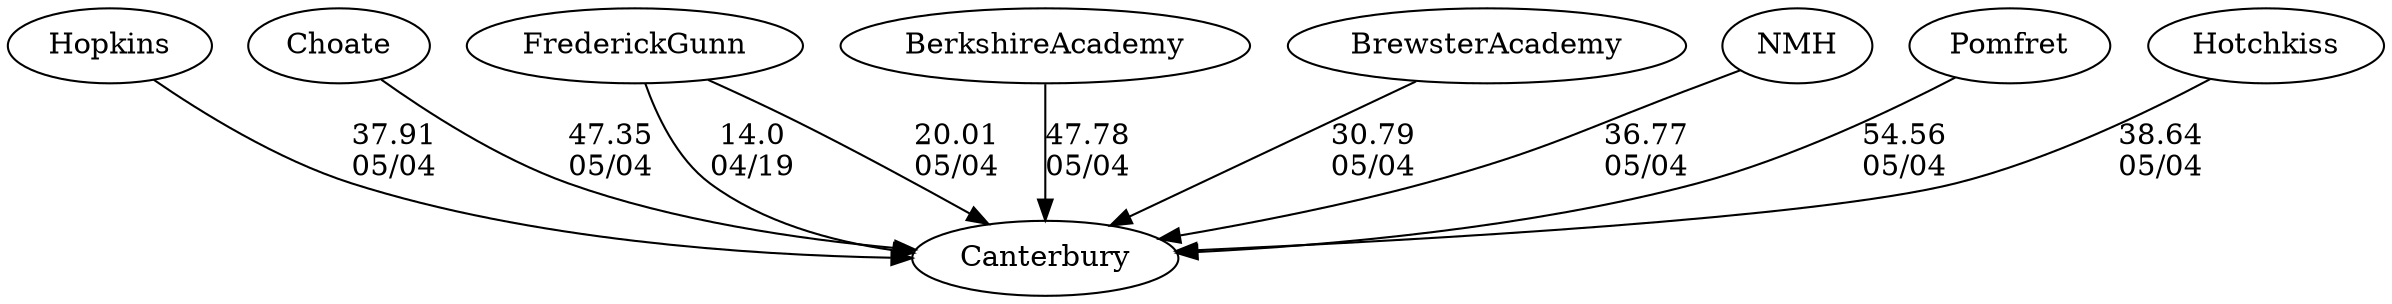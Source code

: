 digraph boys1foursCanterbury {Hopkins [URL="boys1foursCanterburyHopkins.html"];Choate [URL="boys1foursCanterburyChoate.html"];FrederickGunn [URL="boys1foursCanterburyFrederickGunn.html"];BerkshireAcademy [URL="boys1foursCanterburyBerkshireAcademy.html"];BrewsterAcademy [URL="boys1foursCanterburyBrewsterAcademy.html"];NMH [URL="boys1foursCanterburyNMH.html"];Pomfret [URL="boys1foursCanterburyPomfret.html"];Hotchkiss [URL="boys1foursCanterburyHotchkiss.html"];Canterbury [URL="boys1foursCanterburyCanterbury.html"];FrederickGunn -> Canterbury[label="14.0
04/19", weight="86", tooltip="NEIRA Boys & Girls Fours,Frederick Gunn School vs. Canterbury School			
Distance: 1500 Conditions: Mostly protected waters with some crosswind and very slight chop in the first 500 in particular. Comments: Gunn second boats (B) raced up with the first boats.
None", URL="https://www.row2k.com/results/resultspage.cfm?UID=FD9BF2C36AB3E5D3343A43D22FCCB16E&cat=5", random="random"]; 
Pomfret -> Canterbury[label="54.56
05/04", weight="46", tooltip="Founder's Day Regatta			
", URL="", random="random"]; 
BerkshireAcademy -> Canterbury[label="47.78
05/04", weight="53", tooltip="Founder's Day Regatta			
", URL="", random="random"]; 
Choate -> Canterbury[label="47.35
05/04", weight="53", tooltip="Founder's Day Regatta			
", URL="", random="random"]; 
FrederickGunn -> Canterbury[label="20.01
05/04", weight="80", tooltip="Founder's Day Regatta			
", URL="", random="random"]; 
BrewsterAcademy -> Canterbury[label="30.79
05/04", weight="70", tooltip="Founder's Day Regatta			
", URL="", random="random"]; 
Hotchkiss -> Canterbury[label="38.64
05/04", weight="62", tooltip="Founder's Day Regatta			
", URL="", random="random"]; 
Hopkins -> Canterbury[label="37.91
05/04", weight="63", tooltip="Founder's Day Regatta			
", URL="", random="random"]; 
NMH -> Canterbury[label="36.77
05/04", weight="64", tooltip="Founder's Day Regatta			
", URL="", random="random"]}